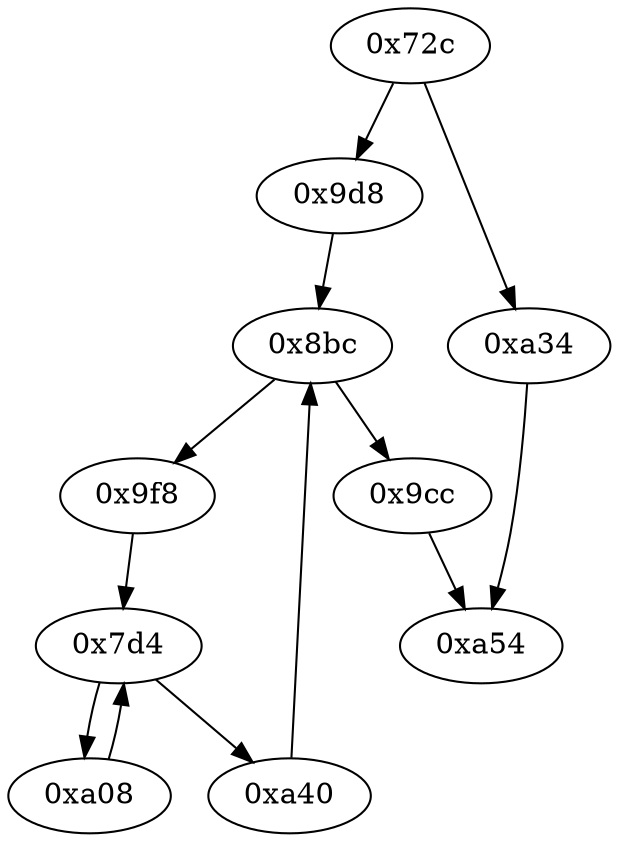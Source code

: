 digraph "" {
	graph ["edge"="{}",
		file="/Users/mark/Documents//论文//第二篇论文//2018-08-24交论文后的备份/2019/CFG/basic-algorithms/floyd/1836_recovered.dot",
		"graph"="{u'file': u'/Users/mark/Documents//\u8bba\u6587//\u7b2c\u4e8c\u7bc7\u8bba\u6587//2018-08-24\u4ea4\u8bba\u6587\u540e\u7684\u5907\u4efd/\
2019/CFG/basic-algorithms/floyd/1836_recovered.dot'}",
		"node"="{u'opcode': u''}"
	];
	"0x8bc"	 [opcode="[u'ldr', u'str', u'str', u'ldr', u'ldr', u'ldr', u'ldr']"];
	"0x9cc"	 [opcode="[u'ldr', u'ldr', u'b']"];
	"0x8bc" -> "0x9cc" [key=0];
"0x9f8" [opcode="[u'ldr', u'mov', u'mov', u'b']"];
"0x8bc" -> "0x9f8" [key=0];
"0xa54" [opcode="[u'ldr', u'ldr', u'ldr', u'ldr', u'sub', u'mov', u'sub', u'pop']"];
"0x9cc" -> "0xa54" [key=0];
"0x9d8" [opcode="[u'ldr', u'b']"];
"0x9d8" -> "0x8bc" [key=0];
"0x7d4" [opcode="[u'str', u'str', u'ldr', u'ldr', u'ldr', u'ldr', u'b']"];
"0xa08" [opcode="[u'ldr', u'ldr', u'bl', u'ldr', u'add', u'str', u'ldr', u'add', u'str', u'ldr', u'b']"];
"0x7d4" -> "0xa08" [key=0];
"0xa40" [opcode="[u'mov', u'bl', u'ldr', u'b']"];
"0x7d4" -> "0xa40" [key=0];
"0xa08" -> "0x7d4" [key=0];
"0xa40" -> "0x8bc" [key=0];
"0x9f8" -> "0x7d4" [key=0];
"0xa34" [opcode="[u'mov', u'mov', u'b']"];
"0xa34" -> "0xa54" [key=0];
"0x72c" [opcode="[u'push', u'add', u'sub', u'str', u'ldr', u'str', u'ldr', u'ldr', u'add', u'ldr', u'str', u'ldr', u'ldr', u'ldr', u'ldr', u'str', \
u'str', u'b']"];
"0x72c" -> "0x9d8" [key=0];
"0x72c" -> "0xa34" [key=0];
}
